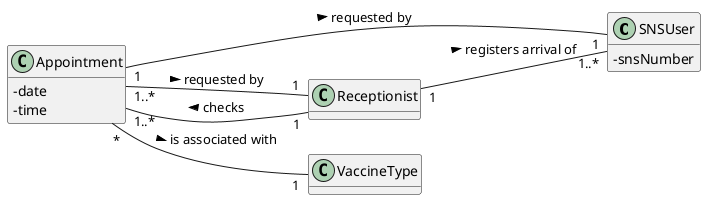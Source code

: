 @startuml
hide methods
left to right direction
skinparam classAttributeIconSize 0


class SNSUser {
  -snsNumber
}

class Appointment {
  -date
  -time
}

class Receptionist {
}

class VaccineType {
}



Receptionist "1" -- "1..*" SNSUser : registers arrival of >
Receptionist "1" -- "1..*" Appointment : checks >
Appointment "1..*" -- "1" Receptionist : requested by >
Appointment "1" -- "1" SNSUser : requested by >
Appointment "*" -- "1" VaccineType : is associated with >



@enduml